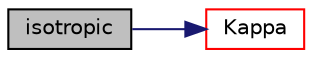 digraph "isotropic"
{
  bgcolor="transparent";
  edge [fontname="Helvetica",fontsize="10",labelfontname="Helvetica",labelfontsize="10"];
  node [fontname="Helvetica",fontsize="10",shape=record];
  rankdir="LR";
  Node1 [label="isotropic",height=0.2,width=0.4,color="black", fillcolor="grey75", style="filled", fontcolor="black"];
  Node1 -> Node2 [color="midnightblue",fontsize="10",style="solid",fontname="Helvetica"];
  Node2 [label="Kappa",height=0.2,width=0.4,color="red",URL="$a01021.html#a98a88670ef589567666db85b98b0db4c",tooltip="Anisotropic thermal conductivity [W/m/K]. "];
}
